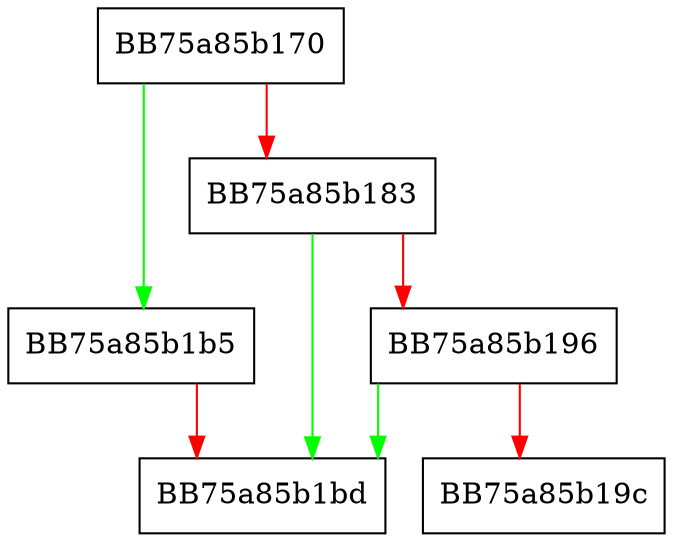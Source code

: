 digraph ProcessKernelFileIO {
  node [shape="box"];
  graph [splines=ortho];
  BB75a85b170 -> BB75a85b1b5 [color="green"];
  BB75a85b170 -> BB75a85b183 [color="red"];
  BB75a85b183 -> BB75a85b1bd [color="green"];
  BB75a85b183 -> BB75a85b196 [color="red"];
  BB75a85b196 -> BB75a85b1bd [color="green"];
  BB75a85b196 -> BB75a85b19c [color="red"];
  BB75a85b1b5 -> BB75a85b1bd [color="red"];
}